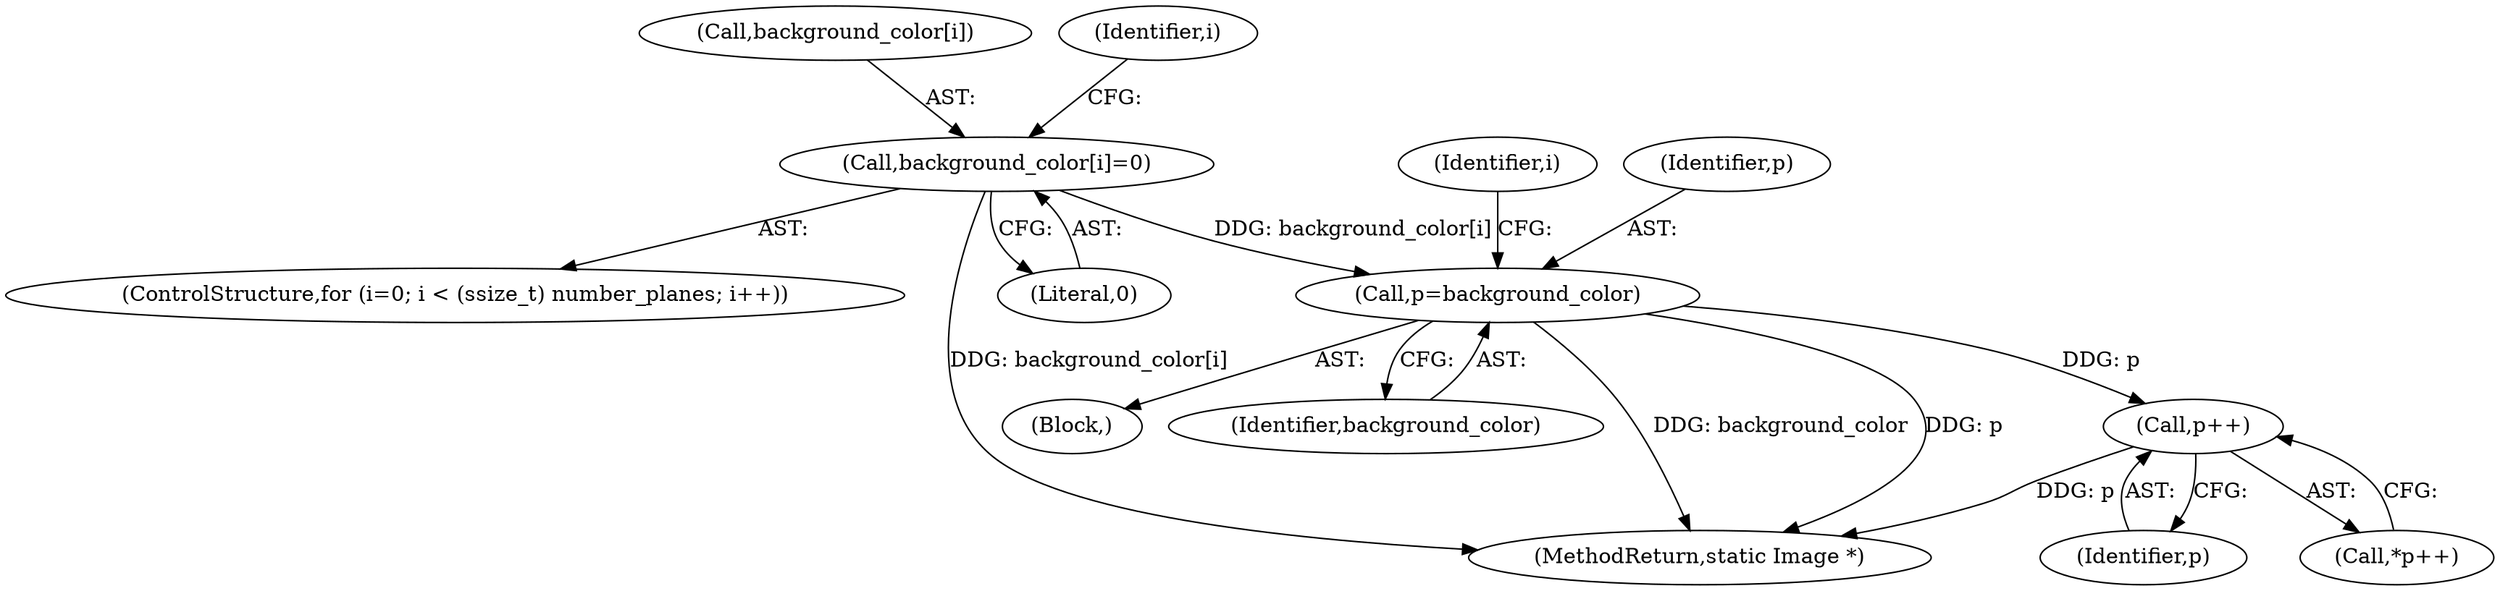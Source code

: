 digraph "0_ImageMagick_1c358ffe0049f768dd49a8a889c1cbf99ac9849b@pointer" {
"1000373" [label="(Call,p=background_color)"];
"1000362" [label="(Call,background_color[i]=0)"];
"1000389" [label="(Call,p++)"];
"1000372" [label="(Block,)"];
"1000373" [label="(Call,p=background_color)"];
"1000363" [label="(Call,background_color[i])"];
"1000361" [label="(Identifier,i)"];
"1000388" [label="(Call,*p++)"];
"1000366" [label="(Literal,0)"];
"1000390" [label="(Identifier,p)"];
"1000362" [label="(Call,background_color[i]=0)"];
"1000389" [label="(Call,p++)"];
"1000375" [label="(Identifier,background_color)"];
"1000351" [label="(ControlStructure,for (i=0; i < (ssize_t) number_planes; i++))"];
"1001975" [label="(MethodReturn,static Image *)"];
"1000378" [label="(Identifier,i)"];
"1000374" [label="(Identifier,p)"];
"1000373" -> "1000372"  [label="AST: "];
"1000373" -> "1000375"  [label="CFG: "];
"1000374" -> "1000373"  [label="AST: "];
"1000375" -> "1000373"  [label="AST: "];
"1000378" -> "1000373"  [label="CFG: "];
"1000373" -> "1001975"  [label="DDG: background_color"];
"1000373" -> "1001975"  [label="DDG: p"];
"1000362" -> "1000373"  [label="DDG: background_color[i]"];
"1000373" -> "1000389"  [label="DDG: p"];
"1000362" -> "1000351"  [label="AST: "];
"1000362" -> "1000366"  [label="CFG: "];
"1000363" -> "1000362"  [label="AST: "];
"1000366" -> "1000362"  [label="AST: "];
"1000361" -> "1000362"  [label="CFG: "];
"1000362" -> "1001975"  [label="DDG: background_color[i]"];
"1000389" -> "1000388"  [label="AST: "];
"1000389" -> "1000390"  [label="CFG: "];
"1000390" -> "1000389"  [label="AST: "];
"1000388" -> "1000389"  [label="CFG: "];
"1000389" -> "1001975"  [label="DDG: p"];
}

